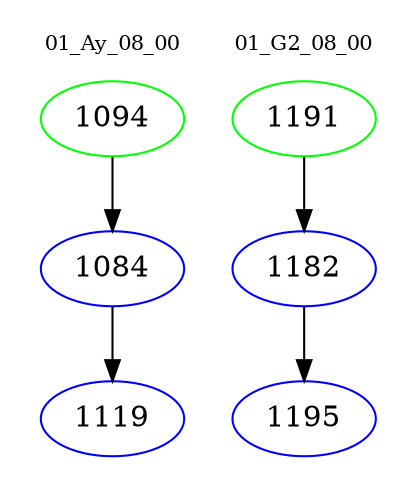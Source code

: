 digraph{
subgraph cluster_0 {
color = white
label = "01_Ay_08_00";
fontsize=10;
T0_1094 [label="1094", color="green"]
T0_1094 -> T0_1084 [color="black"]
T0_1084 [label="1084", color="blue"]
T0_1084 -> T0_1119 [color="black"]
T0_1119 [label="1119", color="blue"]
}
subgraph cluster_1 {
color = white
label = "01_G2_08_00";
fontsize=10;
T1_1191 [label="1191", color="green"]
T1_1191 -> T1_1182 [color="black"]
T1_1182 [label="1182", color="blue"]
T1_1182 -> T1_1195 [color="black"]
T1_1195 [label="1195", color="blue"]
}
}

